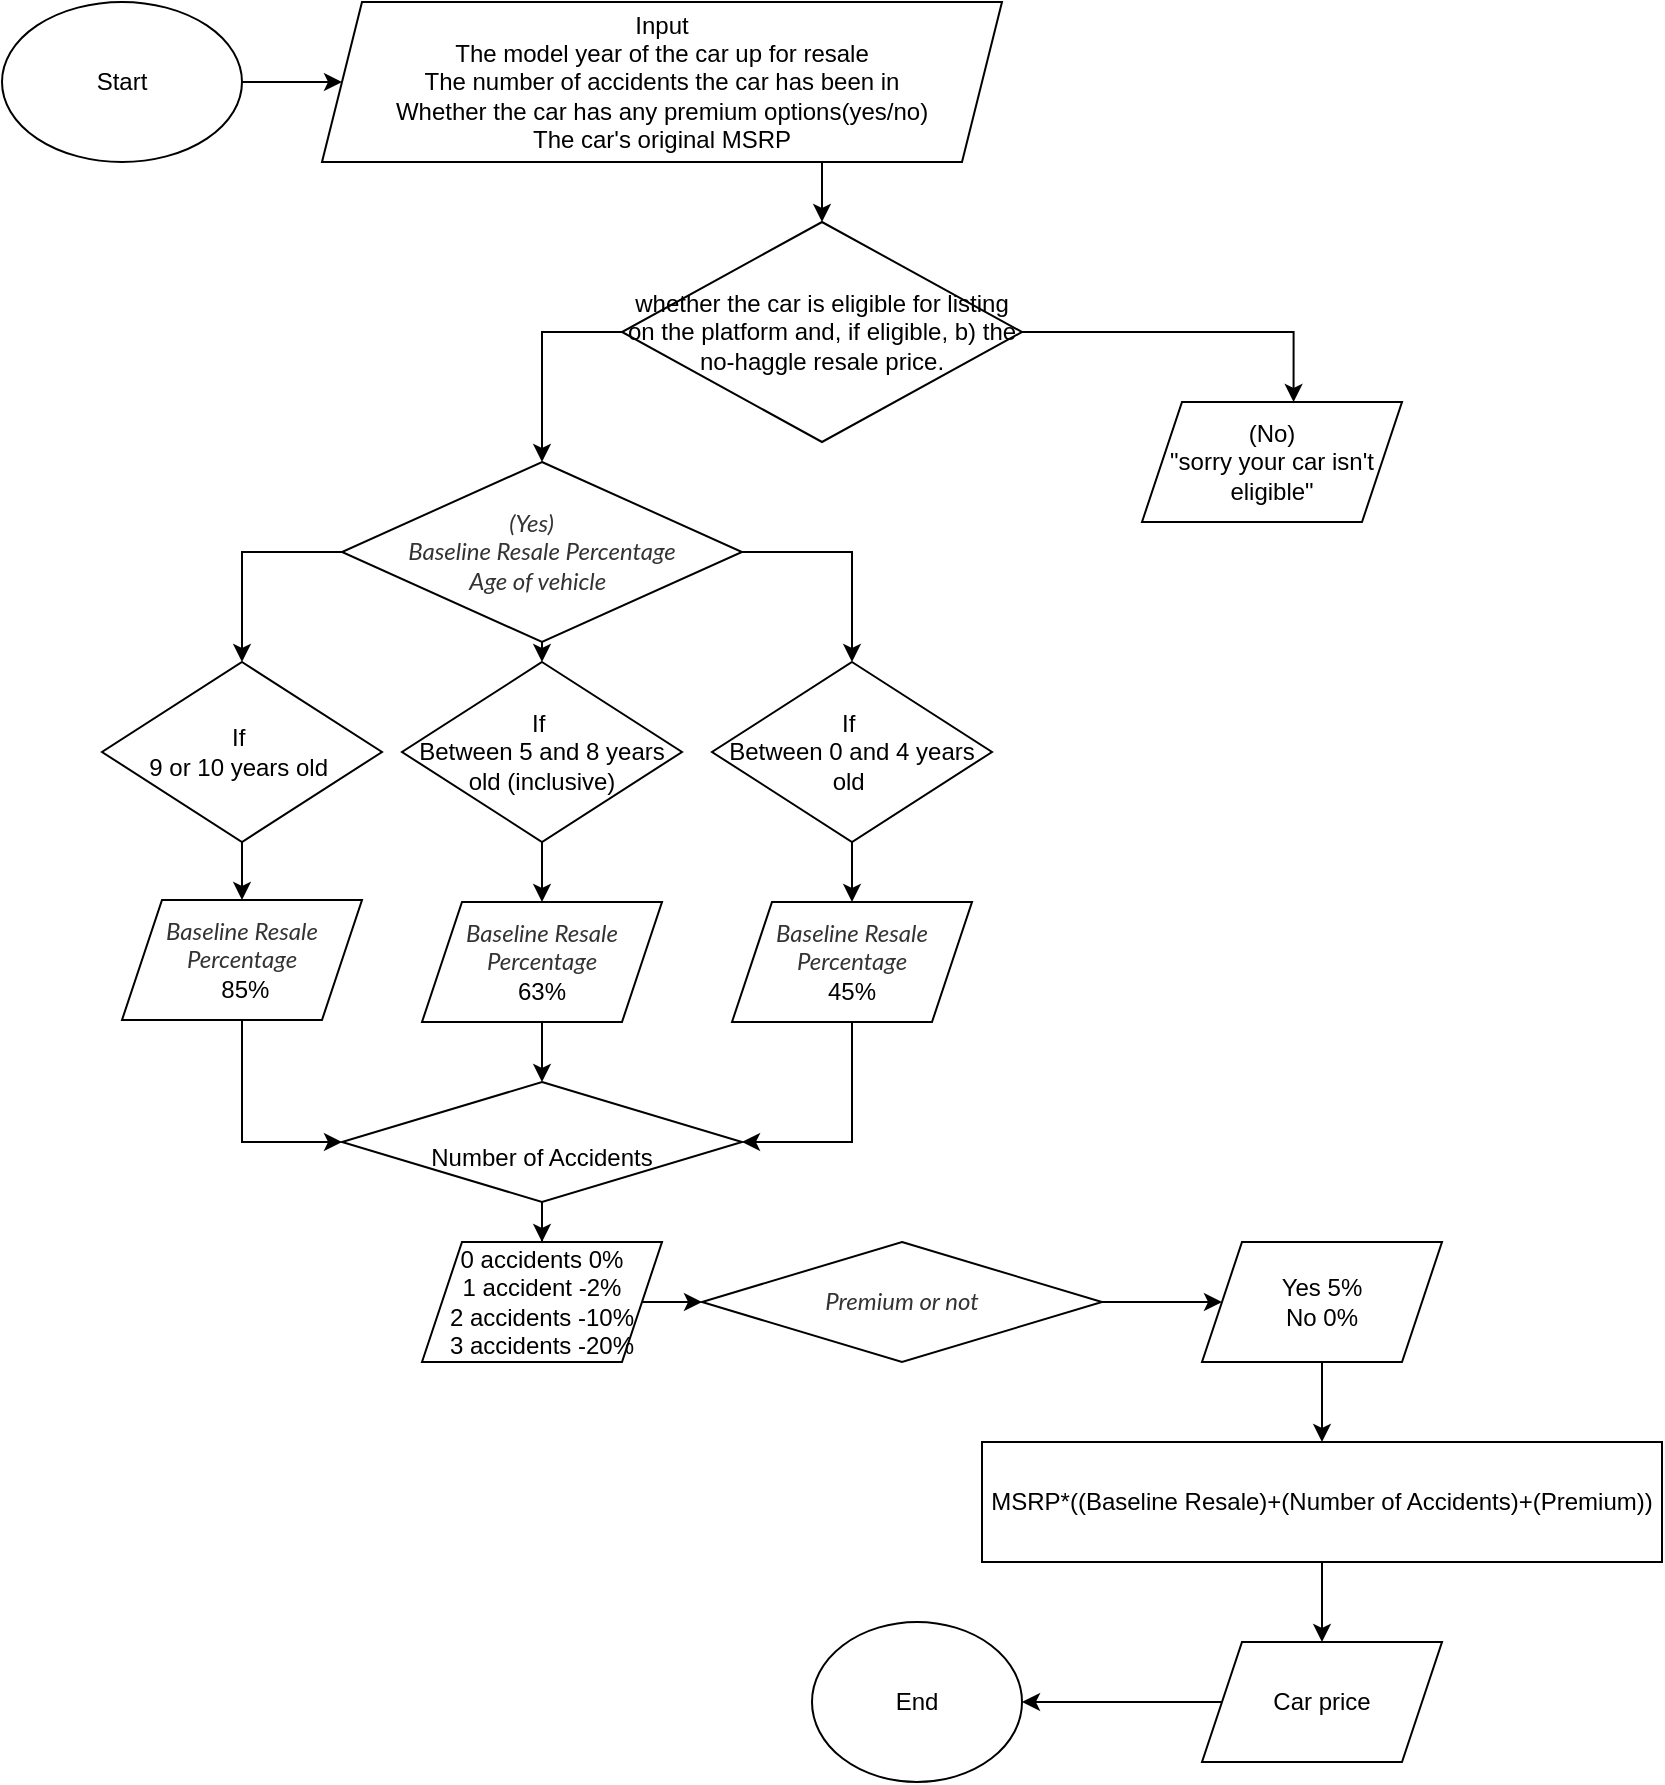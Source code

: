 <mxfile version="20.8.20" type="device"><diagram name="Page-1" id="O7FcOlO1kvLZaxe1gDhL"><mxGraphModel dx="1290" dy="587" grid="1" gridSize="10" guides="1" tooltips="1" connect="1" arrows="1" fold="1" page="1" pageScale="1" pageWidth="850" pageHeight="1100" math="0" shadow="0"><root><mxCell id="0"/><mxCell id="1" parent="0"/><mxCell id="1eDszPthElb-ykfU-A0V-3" style="edgeStyle=orthogonalEdgeStyle;rounded=0;orthogonalLoop=1;jettySize=auto;html=1;exitX=1;exitY=0.5;exitDx=0;exitDy=0;" parent="1" source="1eDszPthElb-ykfU-A0V-1" target="1eDszPthElb-ykfU-A0V-2" edge="1"><mxGeometry relative="1" as="geometry"/></mxCell><mxCell id="1eDszPthElb-ykfU-A0V-1" value="Start" style="ellipse;whiteSpace=wrap;html=1;" parent="1" vertex="1"><mxGeometry width="120" height="80" as="geometry"/></mxCell><mxCell id="1eDszPthElb-ykfU-A0V-11" style="edgeStyle=orthogonalEdgeStyle;rounded=0;orthogonalLoop=1;jettySize=auto;html=1;exitX=0.75;exitY=1;exitDx=0;exitDy=0;entryX=0.5;entryY=0;entryDx=0;entryDy=0;" parent="1" source="1eDszPthElb-ykfU-A0V-2" target="1eDszPthElb-ykfU-A0V-8" edge="1"><mxGeometry relative="1" as="geometry"/></mxCell><mxCell id="1eDszPthElb-ykfU-A0V-2" value="Input&lt;br&gt;&lt;div&gt;The model year of the car up for resale&lt;/div&gt;&lt;div&gt;The number of accidents the car has been in&lt;/div&gt;&lt;div&gt;Whether the car has any premium options(yes/no)&lt;/div&gt;&lt;div&gt;The car's original MSRP&lt;/div&gt;" style="shape=parallelogram;perimeter=parallelogramPerimeter;whiteSpace=wrap;html=1;fixedSize=1;" parent="1" vertex="1"><mxGeometry x="160" width="340" height="80" as="geometry"/></mxCell><mxCell id="1eDszPthElb-ykfU-A0V-18" style="edgeStyle=orthogonalEdgeStyle;rounded=0;orthogonalLoop=1;jettySize=auto;html=1;exitX=0;exitY=0.5;exitDx=0;exitDy=0;entryX=0.5;entryY=0;entryDx=0;entryDy=0;" parent="1" source="1eDszPthElb-ykfU-A0V-6" target="1eDszPthElb-ykfU-A0V-17" edge="1"><mxGeometry relative="1" as="geometry"/></mxCell><mxCell id="1eDszPthElb-ykfU-A0V-19" style="edgeStyle=orthogonalEdgeStyle;rounded=0;orthogonalLoop=1;jettySize=auto;html=1;exitX=1;exitY=0.5;exitDx=0;exitDy=0;" parent="1" source="1eDszPthElb-ykfU-A0V-6" target="1eDszPthElb-ykfU-A0V-15" edge="1"><mxGeometry relative="1" as="geometry"/></mxCell><mxCell id="1eDszPthElb-ykfU-A0V-20" style="edgeStyle=orthogonalEdgeStyle;rounded=0;orthogonalLoop=1;jettySize=auto;html=1;exitX=0.5;exitY=1;exitDx=0;exitDy=0;entryX=0.5;entryY=0;entryDx=0;entryDy=0;" parent="1" source="1eDszPthElb-ykfU-A0V-6" target="1eDszPthElb-ykfU-A0V-16" edge="1"><mxGeometry relative="1" as="geometry"/></mxCell><mxCell id="1eDszPthElb-ykfU-A0V-6" value="&lt;div style=&quot;text-align: start;&quot;&gt;&lt;font face=&quot;Lato Extended, Lato, Helvetica Neue, Helvetica, Arial, sans-serif&quot; color=&quot;#333333&quot;&gt;&lt;i&gt;&lt;span style=&quot;white-space: pre;&quot;&gt;&#9;&lt;/span&gt;&lt;span style=&quot;white-space: pre;&quot;&gt;&#9;&lt;/span&gt;&amp;nbsp; (Yes)&lt;/i&gt;&lt;/font&gt;&lt;/div&gt;&lt;div style=&quot;text-align: start;&quot;&gt;&lt;font face=&quot;Lato Extended, Lato, Helvetica Neue, Helvetica, Arial, sans-serif&quot; color=&quot;#333333&quot;&gt;&lt;i&gt;Baseline Resale Percentage&lt;/i&gt;&lt;/font&gt;&lt;/div&gt;&lt;div style=&quot;text-align: start;&quot;&gt;&lt;font face=&quot;Lato Extended, Lato, Helvetica Neue, Helvetica, Arial, sans-serif&quot; color=&quot;#333333&quot;&gt;&lt;i&gt;&lt;div&gt;&lt;span style=&quot;background-color: initial;&quot;&gt;&lt;span style=&quot;white-space: pre;&quot;&gt;&#9;&lt;/span&gt;&amp;nbsp; &amp;nbsp;Age of vehicle&lt;/span&gt;&lt;br&gt;&lt;/div&gt;&lt;/i&gt;&lt;/font&gt;&lt;/div&gt;" style="rhombus;whiteSpace=wrap;html=1;" parent="1" vertex="1"><mxGeometry x="170" y="230" width="200" height="90" as="geometry"/></mxCell><mxCell id="1eDszPthElb-ykfU-A0V-13" style="edgeStyle=orthogonalEdgeStyle;rounded=0;orthogonalLoop=1;jettySize=auto;html=1;exitX=1;exitY=0.5;exitDx=0;exitDy=0;entryX=0.583;entryY=0;entryDx=0;entryDy=0;entryPerimeter=0;" parent="1" source="1eDszPthElb-ykfU-A0V-8" target="1eDszPthElb-ykfU-A0V-12" edge="1"><mxGeometry relative="1" as="geometry"/></mxCell><mxCell id="1eDszPthElb-ykfU-A0V-14" style="edgeStyle=orthogonalEdgeStyle;rounded=0;orthogonalLoop=1;jettySize=auto;html=1;exitX=0;exitY=0.5;exitDx=0;exitDy=0;entryX=0.5;entryY=0;entryDx=0;entryDy=0;" parent="1" source="1eDszPthElb-ykfU-A0V-8" target="1eDszPthElb-ykfU-A0V-6" edge="1"><mxGeometry relative="1" as="geometry"/></mxCell><mxCell id="1eDszPthElb-ykfU-A0V-8" value="whether the car is eligible for listing on the platform and, if eligible, b) the no-haggle resale price." style="rhombus;whiteSpace=wrap;html=1;" parent="1" vertex="1"><mxGeometry x="310" y="110" width="200" height="110" as="geometry"/></mxCell><mxCell id="1eDszPthElb-ykfU-A0V-9" style="edgeStyle=orthogonalEdgeStyle;rounded=0;orthogonalLoop=1;jettySize=auto;html=1;exitX=0.5;exitY=1;exitDx=0;exitDy=0;" parent="1" source="1eDszPthElb-ykfU-A0V-8" target="1eDszPthElb-ykfU-A0V-8" edge="1"><mxGeometry relative="1" as="geometry"/></mxCell><mxCell id="1eDszPthElb-ykfU-A0V-12" value="(No)&lt;br&gt;&quot;sorry your car isn't eligible&quot;" style="shape=parallelogram;perimeter=parallelogramPerimeter;whiteSpace=wrap;html=1;fixedSize=1;" parent="1" vertex="1"><mxGeometry x="570" y="200" width="130" height="60" as="geometry"/></mxCell><mxCell id="1eDszPthElb-ykfU-A0V-24" style="edgeStyle=orthogonalEdgeStyle;rounded=0;orthogonalLoop=1;jettySize=auto;html=1;exitX=0.5;exitY=1;exitDx=0;exitDy=0;entryX=0.5;entryY=0;entryDx=0;entryDy=0;" parent="1" source="1eDszPthElb-ykfU-A0V-15" target="1eDszPthElb-ykfU-A0V-23" edge="1"><mxGeometry relative="1" as="geometry"/></mxCell><mxCell id="1eDszPthElb-ykfU-A0V-15" value="If&amp;nbsp;&lt;br&gt;Between 0 and 4 years old&amp;nbsp;" style="rhombus;whiteSpace=wrap;html=1;" parent="1" vertex="1"><mxGeometry x="355" y="330" width="140" height="90" as="geometry"/></mxCell><mxCell id="1eDszPthElb-ykfU-A0V-25" style="edgeStyle=orthogonalEdgeStyle;rounded=0;orthogonalLoop=1;jettySize=auto;html=1;exitX=0.5;exitY=1;exitDx=0;exitDy=0;entryX=0.5;entryY=0;entryDx=0;entryDy=0;" parent="1" source="1eDszPthElb-ykfU-A0V-16" target="1eDszPthElb-ykfU-A0V-22" edge="1"><mxGeometry relative="1" as="geometry"/></mxCell><mxCell id="1eDszPthElb-ykfU-A0V-16" value="If&amp;nbsp;&lt;br&gt;Between 5 and 8 years old (inclusive)" style="rhombus;whiteSpace=wrap;html=1;" parent="1" vertex="1"><mxGeometry x="200" y="330" width="140" height="90" as="geometry"/></mxCell><mxCell id="1eDszPthElb-ykfU-A0V-26" style="edgeStyle=orthogonalEdgeStyle;rounded=0;orthogonalLoop=1;jettySize=auto;html=1;exitX=0.5;exitY=1;exitDx=0;exitDy=0;entryX=0.5;entryY=0;entryDx=0;entryDy=0;" parent="1" source="1eDszPthElb-ykfU-A0V-17" target="1eDszPthElb-ykfU-A0V-21" edge="1"><mxGeometry relative="1" as="geometry"/></mxCell><mxCell id="1eDszPthElb-ykfU-A0V-17" value="If&amp;nbsp;&lt;br&gt;9 or 10 years old&amp;nbsp;" style="rhombus;whiteSpace=wrap;html=1;" parent="1" vertex="1"><mxGeometry x="50" y="330" width="140" height="90" as="geometry"/></mxCell><mxCell id="1eDszPthElb-ykfU-A0V-31" style="edgeStyle=orthogonalEdgeStyle;rounded=0;orthogonalLoop=1;jettySize=auto;html=1;exitX=0.5;exitY=1;exitDx=0;exitDy=0;entryX=0;entryY=0.5;entryDx=0;entryDy=0;" parent="1" source="1eDszPthElb-ykfU-A0V-21" target="1eDszPthElb-ykfU-A0V-28" edge="1"><mxGeometry relative="1" as="geometry"/></mxCell><mxCell id="1eDszPthElb-ykfU-A0V-21" value="&lt;i style=&quot;border-color: var(--border-color); color: rgb(51, 51, 51); font-family: &amp;quot;Lato Extended&amp;quot;, Lato, &amp;quot;Helvetica Neue&amp;quot;, Helvetica, Arial, sans-serif; text-align: start;&quot;&gt;Baseline Resale Percentage&lt;/i&gt;&lt;br&gt;&amp;nbsp;85%" style="shape=parallelogram;perimeter=parallelogramPerimeter;whiteSpace=wrap;html=1;fixedSize=1;" parent="1" vertex="1"><mxGeometry x="60" y="449" width="120" height="60" as="geometry"/></mxCell><mxCell id="1eDszPthElb-ykfU-A0V-29" style="edgeStyle=orthogonalEdgeStyle;rounded=0;orthogonalLoop=1;jettySize=auto;html=1;exitX=0.5;exitY=1;exitDx=0;exitDy=0;entryX=0.5;entryY=0;entryDx=0;entryDy=0;" parent="1" source="1eDszPthElb-ykfU-A0V-22" target="1eDszPthElb-ykfU-A0V-28" edge="1"><mxGeometry relative="1" as="geometry"/></mxCell><mxCell id="1eDszPthElb-ykfU-A0V-22" value="&lt;i style=&quot;border-color: var(--border-color); color: rgb(51, 51, 51); font-family: &amp;quot;Lato Extended&amp;quot;, Lato, &amp;quot;Helvetica Neue&amp;quot;, Helvetica, Arial, sans-serif; text-align: start;&quot;&gt;Baseline Resale Percentage&lt;/i&gt;&lt;br&gt;63%" style="shape=parallelogram;perimeter=parallelogramPerimeter;whiteSpace=wrap;html=1;fixedSize=1;" parent="1" vertex="1"><mxGeometry x="210" y="450" width="120" height="60" as="geometry"/></mxCell><mxCell id="1eDszPthElb-ykfU-A0V-30" style="edgeStyle=orthogonalEdgeStyle;rounded=0;orthogonalLoop=1;jettySize=auto;html=1;exitX=0.5;exitY=1;exitDx=0;exitDy=0;entryX=1;entryY=0.5;entryDx=0;entryDy=0;" parent="1" source="1eDszPthElb-ykfU-A0V-23" target="1eDszPthElb-ykfU-A0V-28" edge="1"><mxGeometry relative="1" as="geometry"/></mxCell><mxCell id="1eDszPthElb-ykfU-A0V-23" value="&lt;i style=&quot;border-color: var(--border-color); color: rgb(51, 51, 51); font-family: &amp;quot;Lato Extended&amp;quot;, Lato, &amp;quot;Helvetica Neue&amp;quot;, Helvetica, Arial, sans-serif; text-align: start;&quot;&gt;Baseline Resale Percentage&lt;/i&gt;&lt;br&gt;45%" style="shape=parallelogram;perimeter=parallelogramPerimeter;whiteSpace=wrap;html=1;fixedSize=1;" parent="1" vertex="1"><mxGeometry x="365" y="450" width="120" height="60" as="geometry"/></mxCell><mxCell id="1eDszPthElb-ykfU-A0V-34" style="edgeStyle=orthogonalEdgeStyle;rounded=0;orthogonalLoop=1;jettySize=auto;html=1;exitX=0.5;exitY=1;exitDx=0;exitDy=0;" parent="1" source="1eDszPthElb-ykfU-A0V-28" target="1eDszPthElb-ykfU-A0V-33" edge="1"><mxGeometry relative="1" as="geometry"/></mxCell><mxCell id="1eDszPthElb-ykfU-A0V-28" value="&lt;div style=&quot;text-align: start;&quot;&gt;&lt;font face=&quot;Lato Extended, Lato, Helvetica Neue, Helvetica, Arial, sans-serif&quot; color=&quot;#333333&quot;&gt;&lt;i&gt;&lt;span style=&quot;&quot;&gt;&#9;&lt;/span&gt;&lt;span style=&quot;&quot;&gt;&#9;&lt;/span&gt;&amp;nbsp;&amp;nbsp;&lt;/i&gt;&lt;/font&gt;&lt;/div&gt;Number of Accidents" style="rhombus;whiteSpace=wrap;html=1;" parent="1" vertex="1"><mxGeometry x="170" y="540" width="200" height="60" as="geometry"/></mxCell><mxCell id="1eDszPthElb-ykfU-A0V-32" style="edgeStyle=orthogonalEdgeStyle;rounded=0;orthogonalLoop=1;jettySize=auto;html=1;exitX=0.5;exitY=1;exitDx=0;exitDy=0;" parent="1" source="1eDszPthElb-ykfU-A0V-28" target="1eDszPthElb-ykfU-A0V-28" edge="1"><mxGeometry relative="1" as="geometry"/></mxCell><mxCell id="1eDszPthElb-ykfU-A0V-40" style="edgeStyle=orthogonalEdgeStyle;rounded=0;orthogonalLoop=1;jettySize=auto;html=1;exitX=1;exitY=0.5;exitDx=0;exitDy=0;entryX=0;entryY=0.5;entryDx=0;entryDy=0;" parent="1" source="1eDszPthElb-ykfU-A0V-33" target="1eDszPthElb-ykfU-A0V-35" edge="1"><mxGeometry relative="1" as="geometry"/></mxCell><mxCell id="1eDszPthElb-ykfU-A0V-33" value="&lt;div&gt;0 accidents&#9;0%&lt;/div&gt;&lt;div&gt;1 accident&lt;span style=&quot;&quot;&gt;&amp;nbsp;-&lt;/span&gt;2%&lt;/div&gt;&lt;div&gt;2 accidents&lt;span style=&quot;&quot;&gt;&amp;nbsp;-&lt;/span&gt;10%&lt;/div&gt;&lt;div&gt;3 accidents&lt;span style=&quot;&quot;&gt;&amp;nbsp;-&lt;/span&gt;20%&lt;/div&gt;" style="shape=parallelogram;perimeter=parallelogramPerimeter;whiteSpace=wrap;html=1;fixedSize=1;" parent="1" vertex="1"><mxGeometry x="210" y="620" width="120" height="60" as="geometry"/></mxCell><mxCell id="1eDszPthElb-ykfU-A0V-41" style="edgeStyle=orthogonalEdgeStyle;rounded=0;orthogonalLoop=1;jettySize=auto;html=1;exitX=1;exitY=0.5;exitDx=0;exitDy=0;" parent="1" source="1eDszPthElb-ykfU-A0V-35" target="1eDszPthElb-ykfU-A0V-36" edge="1"><mxGeometry relative="1" as="geometry"/></mxCell><mxCell id="1eDszPthElb-ykfU-A0V-35" value="&lt;font face=&quot;Lato Extended, Lato, Helvetica Neue, Helvetica, Arial, sans-serif&quot; color=&quot;#333333&quot;&gt;&lt;i&gt;Premium or not&lt;/i&gt;&lt;/font&gt;&lt;div style=&quot;text-align: start;&quot;&gt;&lt;/div&gt;" style="rhombus;whiteSpace=wrap;html=1;" parent="1" vertex="1"><mxGeometry x="350" y="620" width="200" height="60" as="geometry"/></mxCell><mxCell id="1eDszPthElb-ykfU-A0V-42" style="edgeStyle=orthogonalEdgeStyle;rounded=0;orthogonalLoop=1;jettySize=auto;html=1;exitX=0.5;exitY=1;exitDx=0;exitDy=0;entryX=0.5;entryY=0;entryDx=0;entryDy=0;" parent="1" source="1eDszPthElb-ykfU-A0V-36" target="1eDszPthElb-ykfU-A0V-39" edge="1"><mxGeometry relative="1" as="geometry"/></mxCell><mxCell id="1eDszPthElb-ykfU-A0V-36" value="&lt;div&gt;Yes&#9;5%&lt;/div&gt;&lt;div&gt;No&lt;span style=&quot;&quot;&gt;&#9;&lt;/span&gt;0%&lt;/div&gt;" style="shape=parallelogram;perimeter=parallelogramPerimeter;whiteSpace=wrap;html=1;fixedSize=1;" parent="1" vertex="1"><mxGeometry x="600" y="620" width="120" height="60" as="geometry"/></mxCell><mxCell id="1eDszPthElb-ykfU-A0V-45" style="edgeStyle=orthogonalEdgeStyle;rounded=0;orthogonalLoop=1;jettySize=auto;html=1;exitX=0.5;exitY=1;exitDx=0;exitDy=0;entryX=0.5;entryY=0;entryDx=0;entryDy=0;" parent="1" source="1eDszPthElb-ykfU-A0V-39" target="1eDszPthElb-ykfU-A0V-43" edge="1"><mxGeometry relative="1" as="geometry"/></mxCell><mxCell id="1eDszPthElb-ykfU-A0V-39" value="MSRP*((Baseline Resale)+(Number of Accidents)+(Premium))" style="rounded=0;whiteSpace=wrap;html=1;" parent="1" vertex="1"><mxGeometry x="490" y="720" width="340" height="60" as="geometry"/></mxCell><mxCell id="1eDszPthElb-ykfU-A0V-47" style="edgeStyle=orthogonalEdgeStyle;rounded=0;orthogonalLoop=1;jettySize=auto;html=1;exitX=0;exitY=0.5;exitDx=0;exitDy=0;" parent="1" source="1eDszPthElb-ykfU-A0V-43" target="1eDszPthElb-ykfU-A0V-46" edge="1"><mxGeometry relative="1" as="geometry"/></mxCell><mxCell id="1eDszPthElb-ykfU-A0V-43" value="Car price" style="shape=parallelogram;perimeter=parallelogramPerimeter;whiteSpace=wrap;html=1;fixedSize=1;" parent="1" vertex="1"><mxGeometry x="600" y="820" width="120" height="60" as="geometry"/></mxCell><mxCell id="1eDszPthElb-ykfU-A0V-46" value="End" style="ellipse;whiteSpace=wrap;html=1;" parent="1" vertex="1"><mxGeometry x="405" y="810" width="105" height="80" as="geometry"/></mxCell></root></mxGraphModel></diagram></mxfile>
